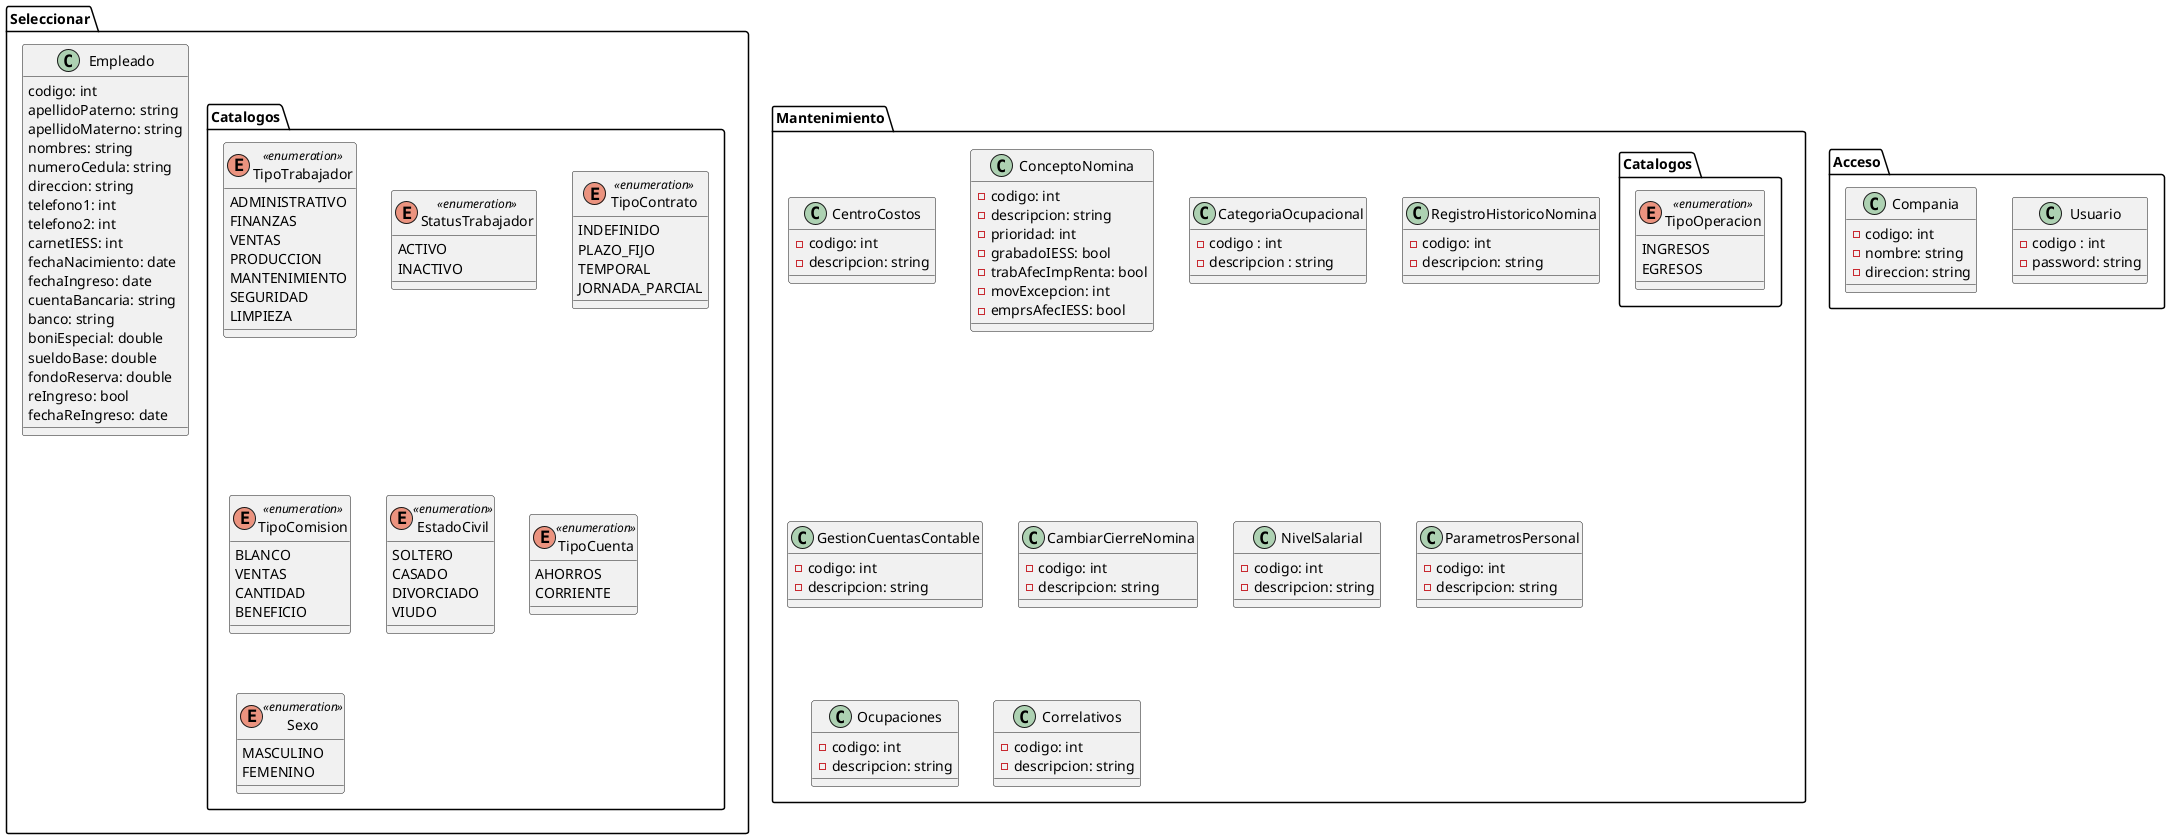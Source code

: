 @startuml TTHHH

package Acceso{

    class Usuario{
        -codigo : int
        -password: string
    }

    class Compania{
        -codigo: int
        -nombre: string
        -direccion: string
    }
}

package Seleccionar{
    class Empleado{
        codigo: int
        apellidoPaterno: string
        apellidoMaterno: string
        nombres: string
        numeroCedula: string
        direccion: string
        telefono1: int
        telefono2: int
        carnetIESS: int
        fechaNacimiento: date
        fechaIngreso: date
        cuentaBancaria: string
        banco: string
        boniEspecial: double
        sueldoBase: double
        fondoReserva: double
        reIngreso: bool
        fechaReIngreso: date
    }
}

package Seleccionar.Catalogos{

    enum TipoTrabajador <<enumeration>>{
        ADMINISTRATIVO
        FINANZAS
        VENTAS
        PRODUCCION
        MANTENIMIENTO
        SEGURIDAD
        LIMPIEZA
    }

    enum StatusTrabajador <<enumeration>>{
        ACTIVO
        INACTIVO
    }

    enum TipoContrato <<enumeration>>{
        INDEFINIDO
        PLAZO_FIJO
        TEMPORAL
        JORNADA_PARCIAL
    }

    enum TipoComision <<enumeration>>{
        BLANCO
        VENTAS
        CANTIDAD
        BENEFICIO
    }

    enum EstadoCivil <<enumeration>>{
        SOLTERO
        CASADO
        DIVORCIADO
        VIUDO
    }

    enum TipoCuenta <<enumeration>>{
        AHORROS
        CORRIENTE
    }

    enum Sexo <<enumeration>>{
        MASCULINO
        FEMENINO
    }

}

package Mantenimiento{

    class CentroCostos{
        -codigo: int
        -descripcion: string
    }

    class ConceptoNomina{
        -codigo: int
        -descripcion: string
        -prioridad: int
        -grabadoIESS: bool
        -trabAfecImpRenta: bool
        -movExcepcion: int
        -emprsAfecIESS: bool
    }

    class CategoriaOcupacional{
        -codigo : int
        -descripcion : string
    }

    class RegistroHistoricoNomina{
        -codigo: int
        -descripcion: string
    }

    class GestionCuentasContable{
        -codigo: int
        -descripcion: string
    }

    class CambiarCierreNomina{
        -codigo: int
        -descripcion: string
    }

    class NivelSalarial{
        -codigo: int
        -descripcion: string
    }

    class ParametrosPersonal{
        -codigo: int
        -descripcion: string
    }

    class Ocupaciones{
        -codigo: int
        -descripcion: string
    }

    class Correlativos{
        -codigo: int
        -descripcion: string
    }

}

package Mantenimiento.Catalogos{

    enum TipoOperacion <<enumeration>>{
        INGRESOS
        EGRESOS
    }

}

@enduml